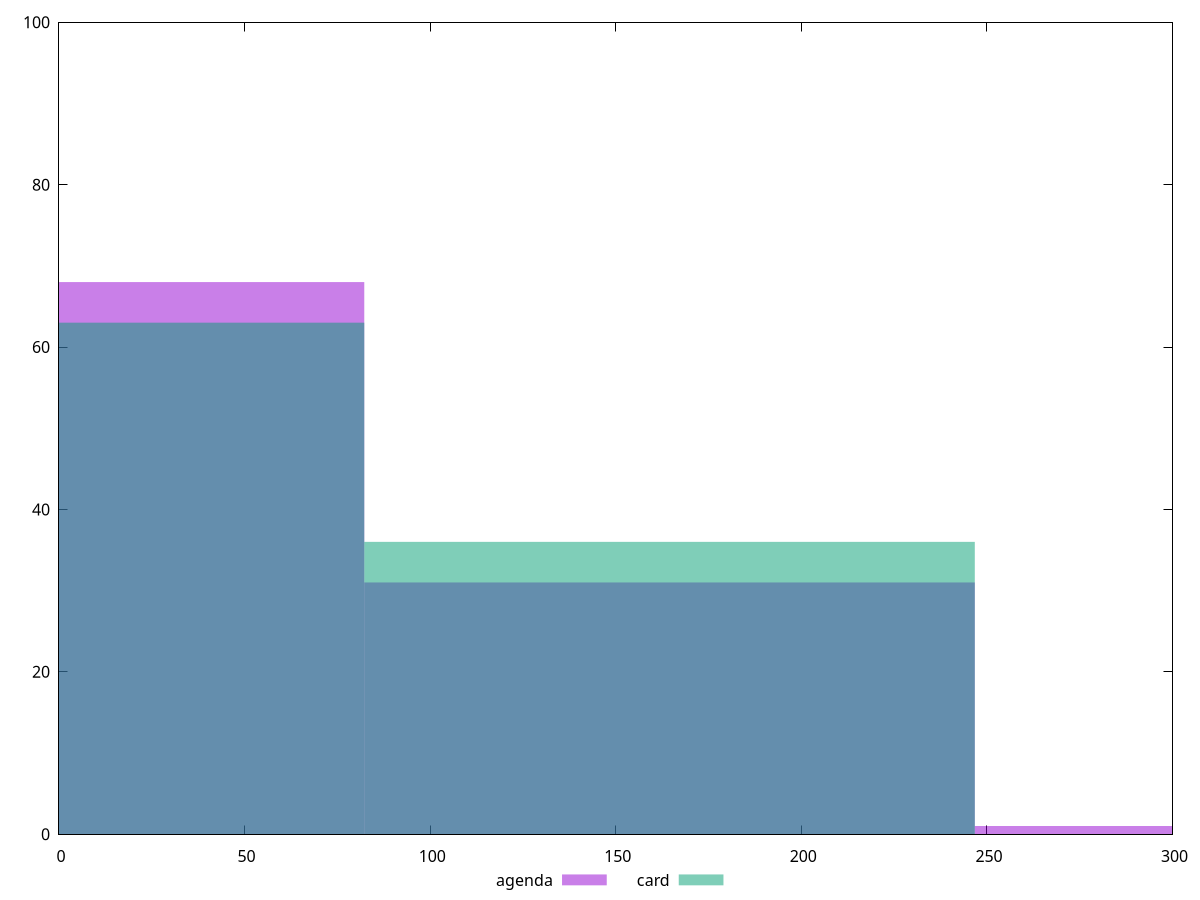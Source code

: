 reset

$agenda <<EOF
0 68
328.981008613737 1
164.4905043068685 31
EOF

$card <<EOF
164.4905043068685 36
0 63
EOF

set key outside below
set boxwidth 164.4905043068685
set xrange [0:300]
set yrange [0:100]
set trange [0:100]
set style fill transparent solid 0.5 noborder
set terminal svg size 640, 500 enhanced background rgb 'white'
set output "report/report_00029_2021-02-24T13-36-40.390Z/unminified-javascript/comparison/histogram/1_vs_2.svg"

plot $agenda title "agenda" with boxes, \
     $card title "card" with boxes

reset
